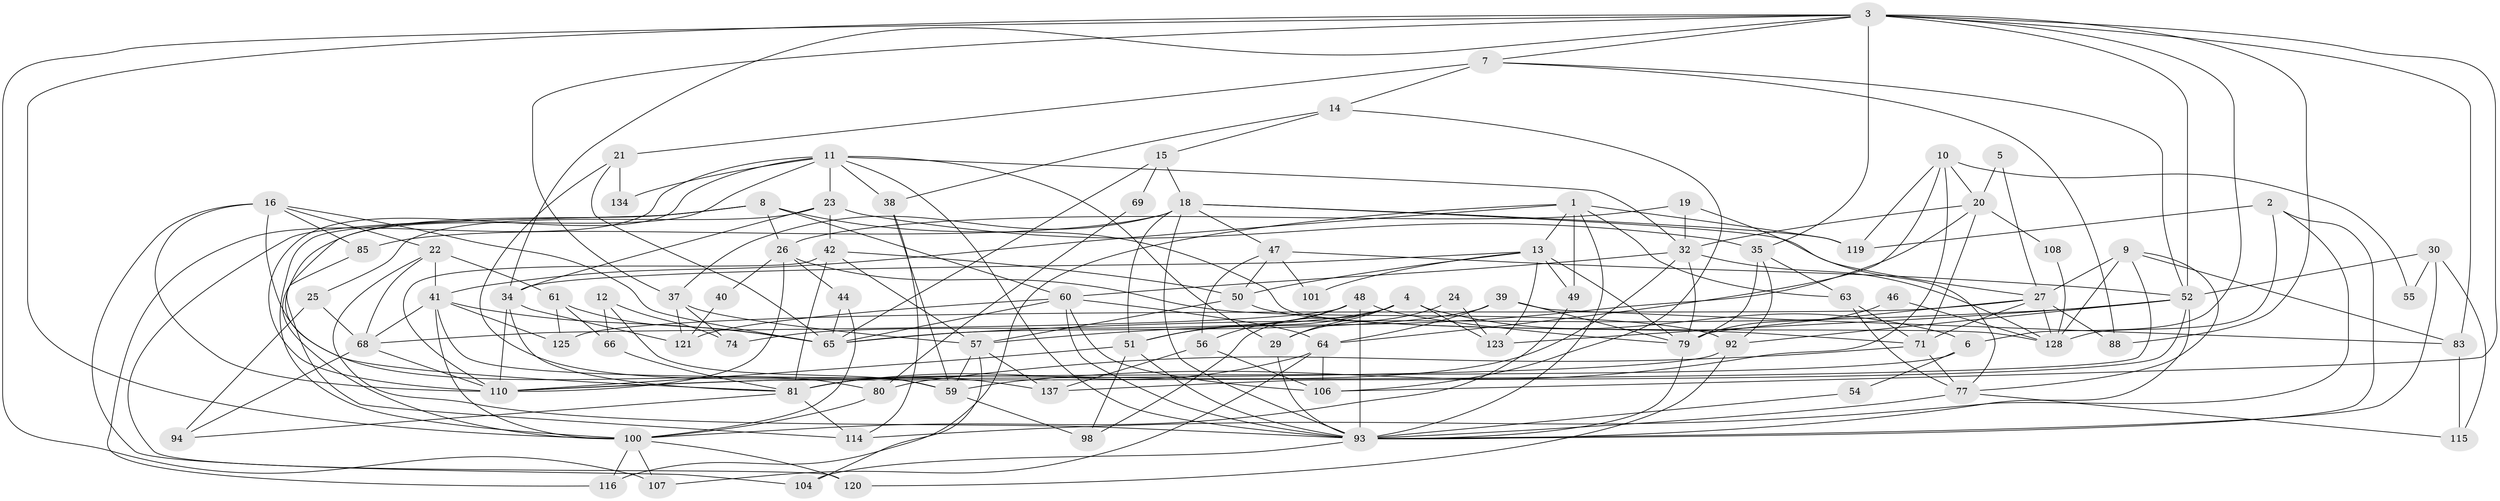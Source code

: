 // original degree distribution, {5: 0.12318840579710146, 4: 0.3188405797101449, 6: 0.08695652173913043, 2: 0.13043478260869565, 3: 0.2753623188405797, 7: 0.043478260869565216, 10: 0.007246376811594203, 8: 0.007246376811594203, 9: 0.007246376811594203}
// Generated by graph-tools (version 1.1) at 2025/41/03/06/25 10:41:57]
// undirected, 89 vertices, 219 edges
graph export_dot {
graph [start="1"]
  node [color=gray90,style=filled];
  1 [super="+105"];
  2 [super="+133"];
  3 [super="+17"];
  4 [super="+43"];
  5;
  6 [super="+36"];
  7 [super="+102"];
  8 [super="+58"];
  9 [super="+73"];
  10 [super="+127"];
  11 [super="+130"];
  12;
  13 [super="+86"];
  14;
  15 [super="+99"];
  16 [super="+78"];
  18 [super="+89"];
  19;
  20 [super="+72"];
  21 [super="+33"];
  22 [super="+96"];
  23 [super="+70"];
  24;
  25;
  26 [super="+31"];
  27 [super="+28"];
  29;
  30;
  32 [super="+90"];
  34;
  35 [super="+62"];
  37 [super="+111"];
  38 [super="+109"];
  39 [super="+67"];
  40;
  41 [super="+82"];
  42 [super="+45"];
  44;
  46;
  47 [super="+53"];
  48 [super="+75"];
  49;
  50 [super="+76"];
  51 [super="+91"];
  52 [super="+113"];
  54;
  55;
  56;
  57 [super="+84"];
  59;
  60 [super="+112"];
  61 [super="+138"];
  63;
  64;
  65 [super="+97"];
  66;
  68 [super="+103"];
  69;
  71 [super="+95"];
  74;
  77 [super="+126"];
  79 [super="+87"];
  80;
  81 [super="+118"];
  83 [super="+135"];
  85;
  88;
  92 [super="+129"];
  93 [super="+117"];
  94;
  98;
  100 [super="+131"];
  101;
  104;
  106 [super="+124"];
  107;
  108;
  110 [super="+136"];
  114;
  115;
  116;
  119;
  120;
  121 [super="+122"];
  123;
  125;
  128 [super="+132"];
  134;
  137;
  1 -- 93;
  1 -- 49;
  1 -- 116;
  1 -- 119;
  1 -- 13;
  1 -- 63;
  1 -- 41;
  2 -- 114;
  2 -- 119;
  2 -- 93;
  2 -- 128;
  3 -- 7;
  3 -- 100;
  3 -- 37;
  3 -- 106;
  3 -- 34;
  3 -- 52;
  3 -- 6;
  3 -- 88;
  3 -- 107;
  3 -- 35;
  3 -- 83;
  4 -- 98;
  4 -- 74;
  4 -- 123;
  4 -- 29;
  4 -- 6;
  4 -- 51;
  5 -- 27;
  5 -- 20;
  6 -- 54;
  6 -- 81;
  7 -- 14;
  7 -- 21 [weight=2];
  7 -- 88;
  7 -- 52;
  8 -- 26;
  8 -- 60;
  8 -- 128;
  8 -- 114;
  8 -- 100;
  8 -- 120;
  9 -- 128 [weight=2];
  9 -- 27;
  9 -- 77;
  9 -- 110;
  9 -- 83;
  10 -- 59;
  10 -- 55;
  10 -- 64;
  10 -- 119;
  10 -- 20;
  11 -- 116;
  11 -- 32;
  11 -- 81;
  11 -- 38;
  11 -- 23;
  11 -- 134;
  11 -- 29;
  11 -- 110;
  11 -- 93;
  12 -- 74;
  12 -- 59;
  12 -- 66;
  13 -- 101;
  13 -- 34;
  13 -- 123;
  13 -- 49;
  13 -- 79;
  13 -- 50;
  14 -- 15;
  14 -- 38;
  14 -- 106;
  15 -- 69;
  15 -- 18;
  15 -- 65;
  16 -- 22;
  16 -- 65;
  16 -- 80;
  16 -- 85;
  16 -- 104;
  16 -- 110;
  18 -- 93;
  18 -- 119;
  18 -- 37;
  18 -- 85;
  18 -- 27;
  18 -- 51;
  18 -- 47;
  19 -- 32;
  19 -- 26;
  19 -- 77;
  20 -- 57;
  20 -- 108;
  20 -- 32;
  20 -- 71;
  21 -- 65;
  21 -- 134;
  21 -- 137;
  22 -- 68;
  22 -- 41;
  22 -- 93;
  22 -- 61;
  23 -- 34;
  23 -- 35;
  23 -- 25;
  23 -- 42;
  24 -- 29;
  24 -- 123;
  25 -- 68;
  25 -- 94;
  26 -- 92;
  26 -- 40;
  26 -- 44;
  26 -- 110;
  27 -- 79;
  27 -- 125;
  27 -- 128;
  27 -- 71 [weight=2];
  27 -- 88;
  29 -- 93;
  30 -- 115;
  30 -- 55;
  30 -- 93;
  30 -- 52;
  32 -- 79;
  32 -- 128;
  32 -- 81;
  32 -- 60;
  34 -- 81;
  34 -- 110;
  34 -- 121;
  35 -- 92;
  35 -- 63;
  35 -- 79;
  37 -- 74;
  37 -- 121;
  37 -- 57;
  38 -- 59;
  38 -- 114;
  39 -- 65;
  39 -- 83;
  39 -- 64;
  39 -- 79;
  40 -- 121;
  41 -- 68;
  41 -- 65;
  41 -- 100;
  41 -- 59;
  41 -- 125;
  42 -- 110;
  42 -- 81;
  42 -- 57;
  42 -- 50;
  44 -- 65;
  44 -- 100;
  46 -- 128;
  46 -- 79;
  47 -- 52;
  47 -- 56;
  47 -- 101 [weight=2];
  47 -- 50;
  48 -- 93 [weight=2];
  48 -- 56;
  48 -- 68;
  48 -- 51;
  48 -- 79;
  49 -- 100;
  50 -- 71;
  50 -- 57;
  51 -- 98;
  51 -- 93;
  51 -- 110;
  52 -- 65;
  52 -- 92;
  52 -- 137;
  52 -- 123;
  52 -- 93;
  54 -- 93;
  56 -- 106;
  56 -- 137;
  57 -- 59;
  57 -- 137;
  57 -- 104;
  59 -- 98;
  60 -- 65;
  60 -- 121;
  60 -- 93;
  60 -- 106;
  60 -- 64;
  61 -- 66;
  61 -- 125;
  61 -- 65 [weight=2];
  63 -- 71;
  63 -- 77;
  64 -- 107;
  64 -- 81;
  64 -- 106;
  66 -- 81;
  68 -- 110;
  68 -- 94;
  69 -- 80;
  71 -- 80;
  71 -- 77;
  77 -- 93;
  77 -- 115;
  79 -- 93;
  80 -- 100;
  81 -- 114;
  81 -- 94;
  83 -- 115;
  85 -- 100;
  92 -- 120;
  92 -- 110;
  93 -- 104;
  100 -- 116;
  100 -- 120;
  100 -- 107;
  108 -- 128;
}
